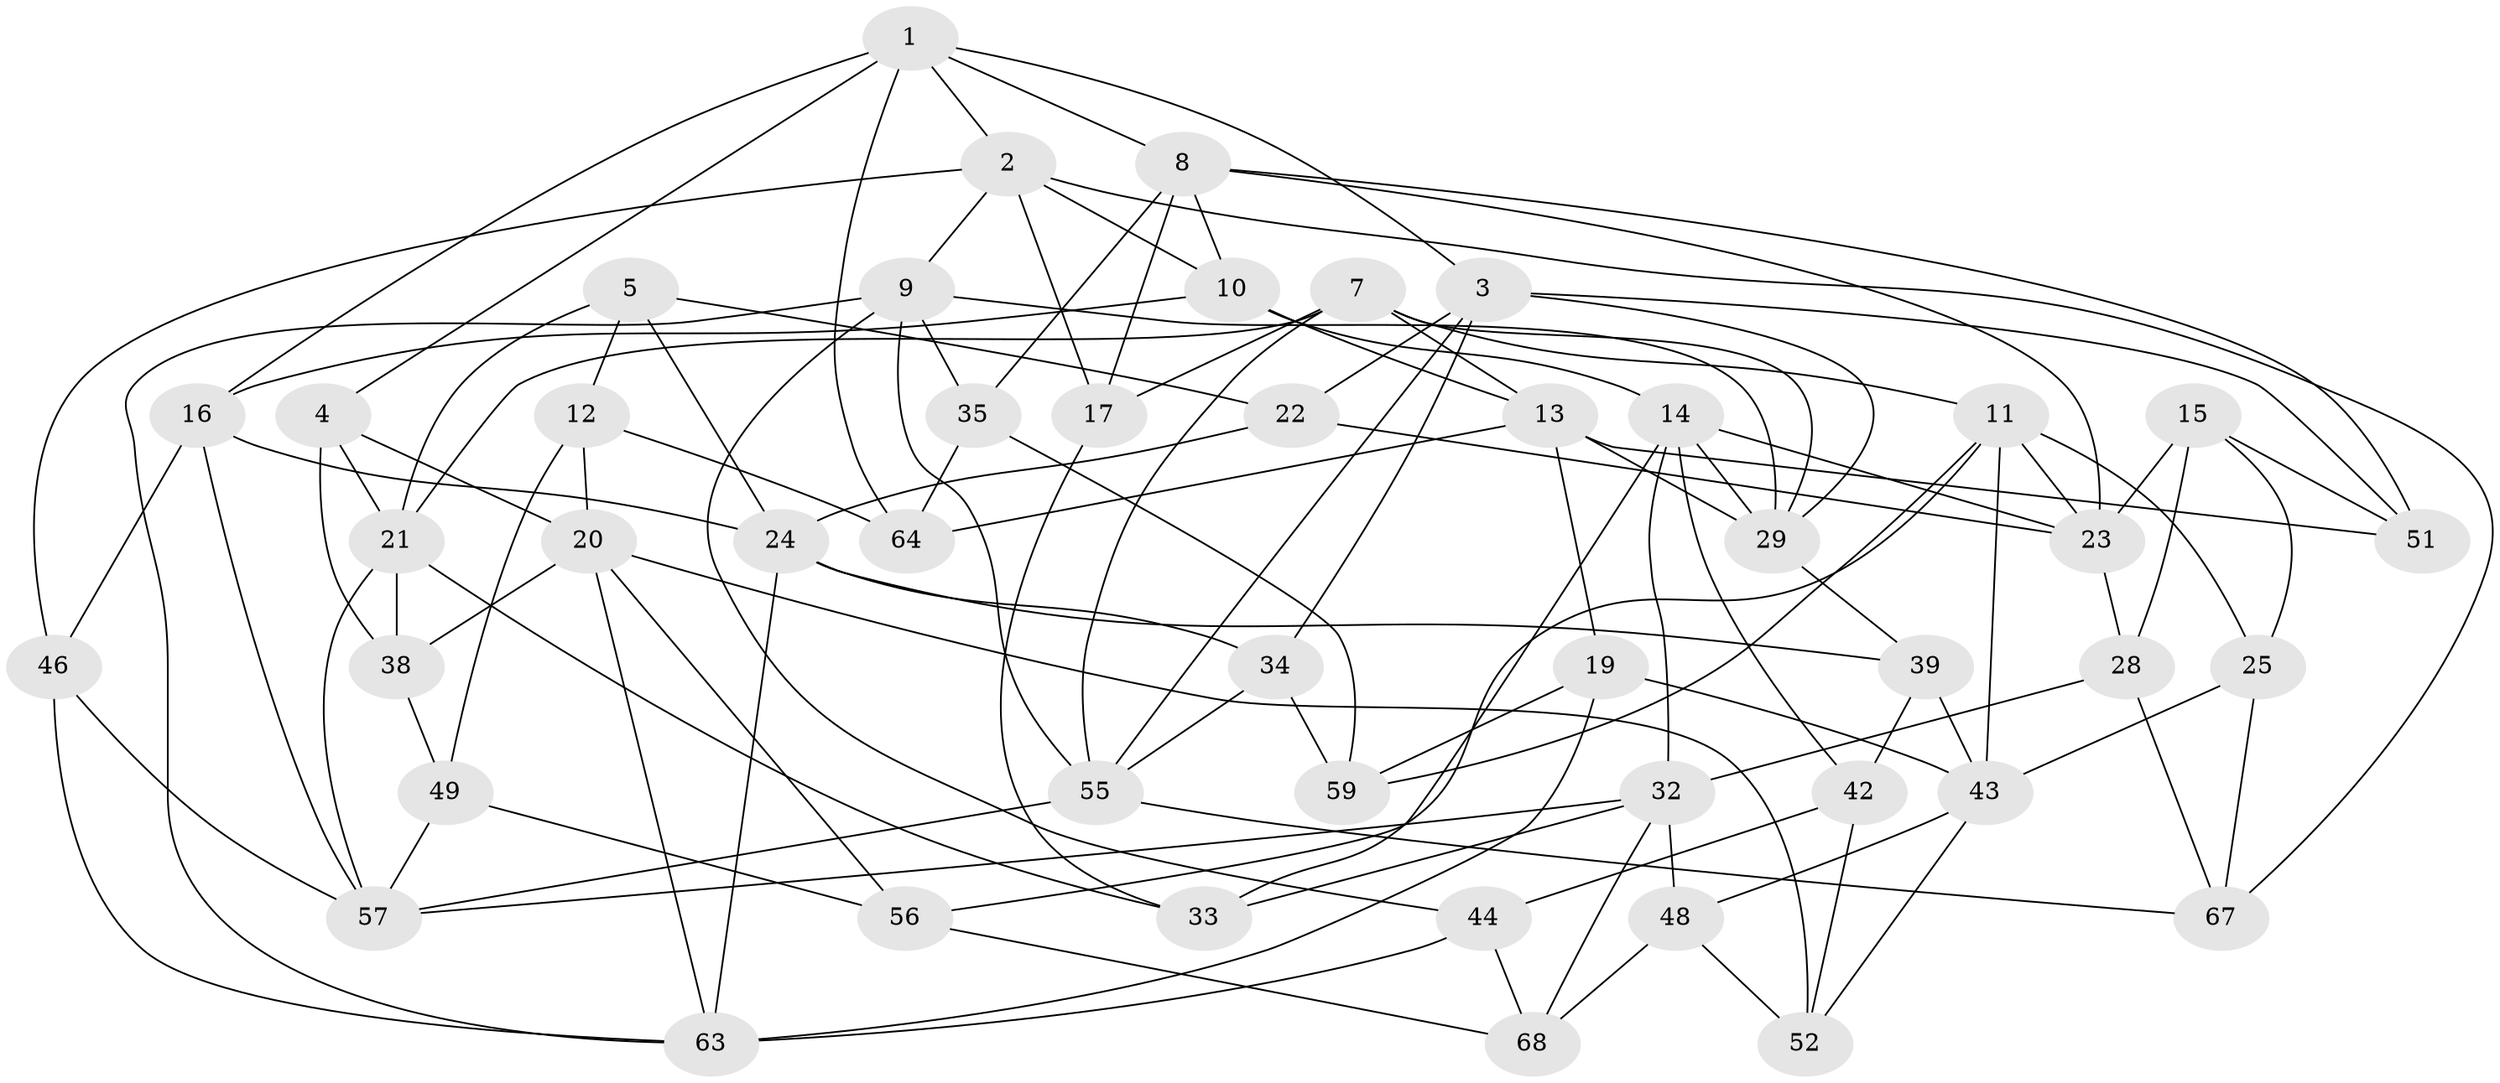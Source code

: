 // Generated by graph-tools (version 1.1) at 2025/24/03/03/25 07:24:31]
// undirected, 47 vertices, 114 edges
graph export_dot {
graph [start="1"]
  node [color=gray90,style=filled];
  1 [super="+37"];
  2 [super="+6"];
  3 [super="+18"];
  4;
  5;
  7 [super="+40"];
  8 [super="+53"];
  9 [super="+30"];
  10 [super="+62"];
  11 [super="+41"];
  12;
  13 [super="+54"];
  14 [super="+26"];
  15;
  16 [super="+36"];
  17;
  19;
  20 [super="+27"];
  21 [super="+47"];
  22;
  23 [super="+60"];
  24 [super="+61"];
  25;
  28;
  29 [super="+31"];
  32 [super="+50"];
  33;
  34;
  35;
  38;
  39;
  42;
  43 [super="+45"];
  44;
  46;
  48;
  49;
  51;
  52;
  55 [super="+58"];
  56;
  57 [super="+66"];
  59;
  63 [super="+65"];
  64;
  67;
  68;
  1 -- 3;
  1 -- 64;
  1 -- 16;
  1 -- 8;
  1 -- 2;
  1 -- 4;
  2 -- 9;
  2 -- 17;
  2 -- 67;
  2 -- 10;
  2 -- 46;
  3 -- 22;
  3 -- 51;
  3 -- 34;
  3 -- 55;
  3 -- 29;
  4 -- 38;
  4 -- 20;
  4 -- 21;
  5 -- 12;
  5 -- 22;
  5 -- 24;
  5 -- 21;
  7 -- 21;
  7 -- 13;
  7 -- 55;
  7 -- 17;
  7 -- 29;
  7 -- 11;
  8 -- 51;
  8 -- 35;
  8 -- 17;
  8 -- 10;
  8 -- 23;
  9 -- 35;
  9 -- 44;
  9 -- 55;
  9 -- 63;
  9 -- 29;
  10 -- 16 [weight=2];
  10 -- 14;
  10 -- 13;
  11 -- 59;
  11 -- 56;
  11 -- 25;
  11 -- 43;
  11 -- 23;
  12 -- 64;
  12 -- 20;
  12 -- 49;
  13 -- 19;
  13 -- 64;
  13 -- 29;
  13 -- 51;
  14 -- 29;
  14 -- 42;
  14 -- 32;
  14 -- 33;
  14 -- 23;
  15 -- 25;
  15 -- 28;
  15 -- 23;
  15 -- 51;
  16 -- 24;
  16 -- 46;
  16 -- 57;
  17 -- 33;
  19 -- 59;
  19 -- 43;
  19 -- 63;
  20 -- 52;
  20 -- 63;
  20 -- 56;
  20 -- 38;
  21 -- 33;
  21 -- 57;
  21 -- 38;
  22 -- 24;
  22 -- 23;
  23 -- 28;
  24 -- 34;
  24 -- 39;
  24 -- 63;
  25 -- 67;
  25 -- 43;
  28 -- 67;
  28 -- 32;
  29 -- 39;
  32 -- 33;
  32 -- 48;
  32 -- 57;
  32 -- 68;
  34 -- 59;
  34 -- 55;
  35 -- 59;
  35 -- 64;
  38 -- 49;
  39 -- 42;
  39 -- 43;
  42 -- 52;
  42 -- 44;
  43 -- 48;
  43 -- 52;
  44 -- 63;
  44 -- 68;
  46 -- 63;
  46 -- 57;
  48 -- 52;
  48 -- 68;
  49 -- 57;
  49 -- 56;
  55 -- 67;
  55 -- 57;
  56 -- 68;
}

